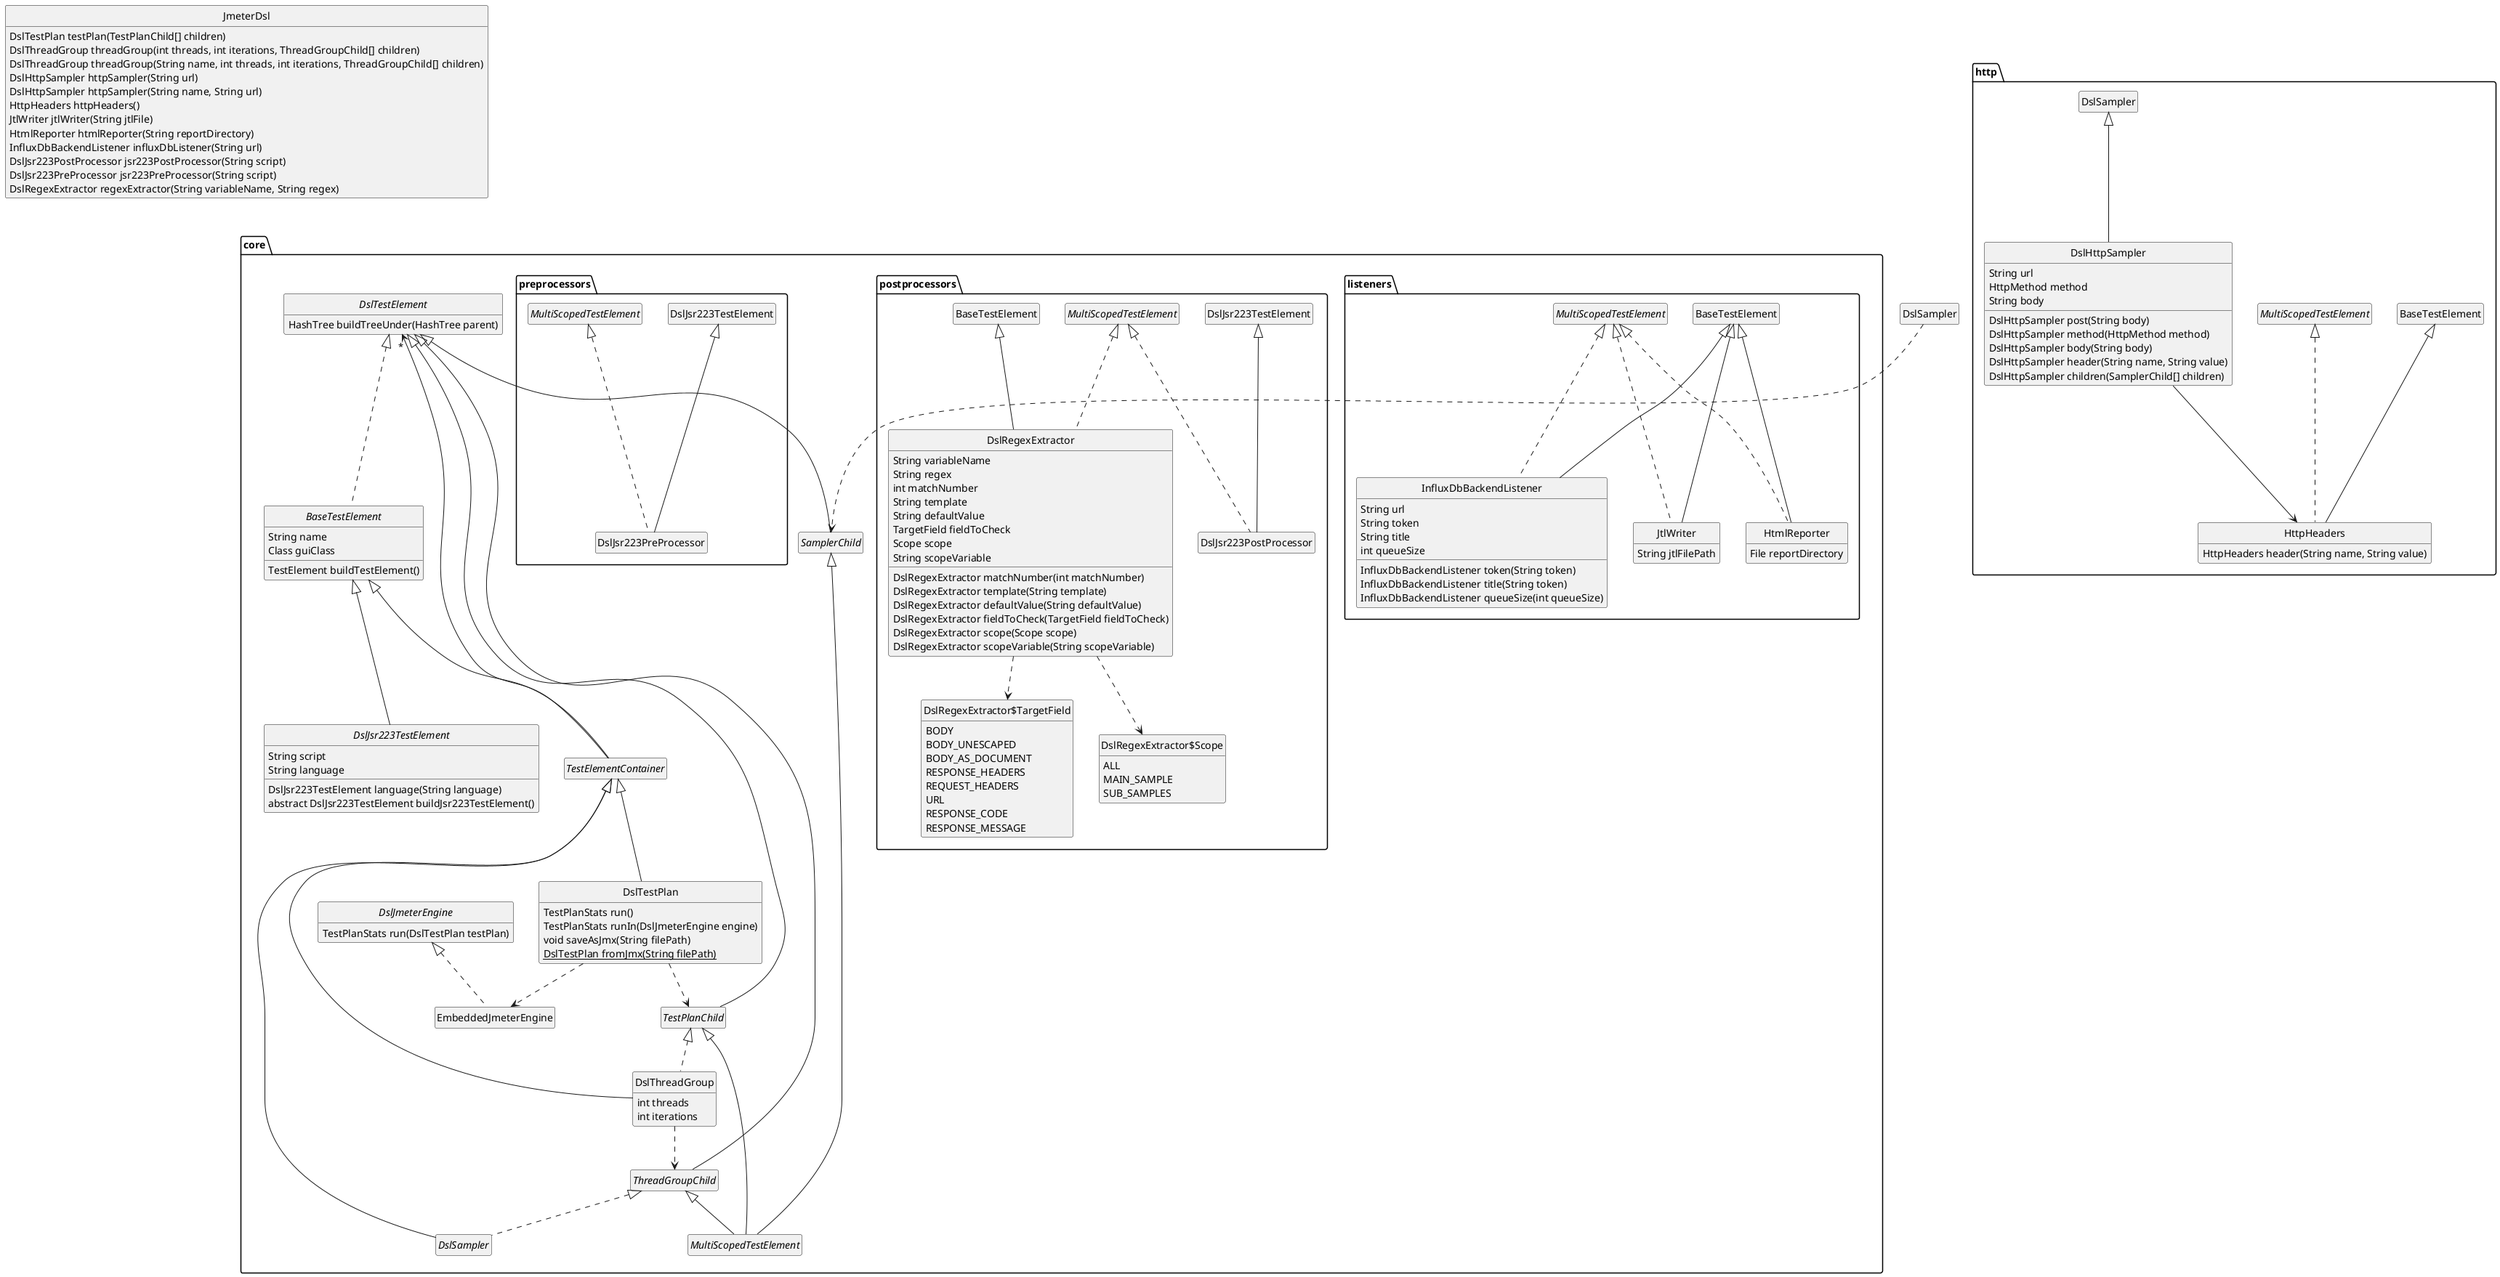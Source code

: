 @startuml

skinparam monochrome true
hide empty members
hide circle

class JmeterDsl {
  DslTestPlan testPlan(TestPlanChild[] children)
  DslThreadGroup threadGroup(int threads, int iterations, ThreadGroupChild[] children)
  DslThreadGroup threadGroup(String name, int threads, int iterations, ThreadGroupChild[] children)
  DslHttpSampler httpSampler(String url)
  DslHttpSampler httpSampler(String name, String url)
  HttpHeaders httpHeaders()
  JtlWriter jtlWriter(String jtlFile)
  HtmlReporter htmlReporter(String reportDirectory)
  InfluxDbBackendListener influxDbListener(String url)
  DslJsr223PostProcessor jsr223PostProcessor(String script)
  DslJsr223PreProcessor jsr223PreProcessor(String script)
  DslRegexExtractor regexExtractor(String variableName, String regex)
}

package core {

  interface DslTestElement {
    HashTree buildTreeUnder(HashTree parent)
  }

  abstract class BaseTestElement implements DslTestElement {
    String name
    Class guiClass
    TestElement buildTestElement()
  }

  abstract class TestElementContainer extends BaseTestElement

  class DslTestPlan extends TestElementContainer {
    TestPlanStats run()
    TestPlanStats runIn(DslJmeterEngine engine)
    void saveAsJmx(String filePath)
    {static} DslTestPlan fromJmx(String filePath)
  }

  interface TestPlanChild extends DslTestElement

  interface DslJmeterEngine {
    TestPlanStats run(DslTestPlan testPlan)
  }

  class EmbeddedJmeterEngine implements DslJmeterEngine

  class DslThreadGroup extends TestElementContainer implements TestPlanChild {
    int threads
    int iterations
  }

  interface ThreadGroupChild extends DslTestElement

  abstract class DslSampler extends TestElementContainer implements ThreadGroupChild

  interface SamplerChild extends DslTestElement

  interface MultiScopedTestElement extends TestPlanChild, ThreadGroupChild, SamplerChild

  package listeners {

    class JtlWriter extends BaseTestElement implements MultiScopedTestElement {
      String jtlFilePath
    }

    class HtmlReporter extends BaseTestElement implements MultiScopedTestElement {
      File reportDirectory
    }

    class InfluxDbBackendListener extends BaseTestElement implements MultiScopedTestElement {
      String url
      String token
      String title
      int queueSize
      InfluxDbBackendListener token(String token)
      InfluxDbBackendListener title(String token)
      InfluxDbBackendListener queueSize(int queueSize)
    }

  }

  abstract class DslJsr223TestElement extends BaseTestElement {
        String script
        String language
        DslJsr223TestElement language(String language)
        abstract DslJsr223TestElement buildJsr223TestElement()
  }

  package postprocessors {

    class DslJsr223PostProcessor extends DslJsr223TestElement implements MultiScopedTestElement

    class DslRegexExtractor extends BaseTestElement implements MultiScopedTestElement {
      String variableName
      String regex
      int matchNumber
      String template
      String defaultValue
      TargetField fieldToCheck
      Scope scope
      String scopeVariable
      DslRegexExtractor matchNumber(int matchNumber)
      DslRegexExtractor template(String template)
      DslRegexExtractor defaultValue(String defaultValue)
      DslRegexExtractor fieldToCheck(TargetField fieldToCheck)
      DslRegexExtractor scope(Scope scope)
      DslRegexExtractor scopeVariable(String scopeVariable)
    }

    enum DslRegexExtractor$TargetField {
      BODY
      BODY_UNESCAPED
      BODY_AS_DOCUMENT
      RESPONSE_HEADERS
      REQUEST_HEADERS
      URL
      RESPONSE_CODE
      RESPONSE_MESSAGE
    }

    enum DslRegexExtractor$Scope {
      ALL
      MAIN_SAMPLE
      SUB_SAMPLES
    }

    DslRegexExtractor ..> DslRegexExtractor$TargetField
    DslRegexExtractor ..> DslRegexExtractor$Scope

  }

  package preprocessors {

    class DslJsr223PreProcessor extends DslJsr223TestElement implements MultiScopedTestElement

  }

}

package http {

  class DslHttpSampler extends DslSampler {
    String url
    HttpMethod method
    String body
    DslHttpSampler post(String body)
    DslHttpSampler method(HttpMethod method)
    DslHttpSampler body(String body)
    DslHttpSampler header(String name, String value)
    DslHttpSampler children(SamplerChild[] children)
  }

  class HttpHeaders extends BaseTestElement implements MultiScopedTestElement {
    HttpHeaders header(String name, String value)
  }

}

JmeterDsl -[hidden]- core
TestElementContainer -up-> "*" DslTestElement
DslTestPlan ..> TestPlanChild
DslThreadGroup ..> ThreadGroupChild
DslTestPlan ..> EmbeddedJmeterEngine
DslSampler ..> SamplerChild
DslHttpSampler --> HttpHeaders

@enduml